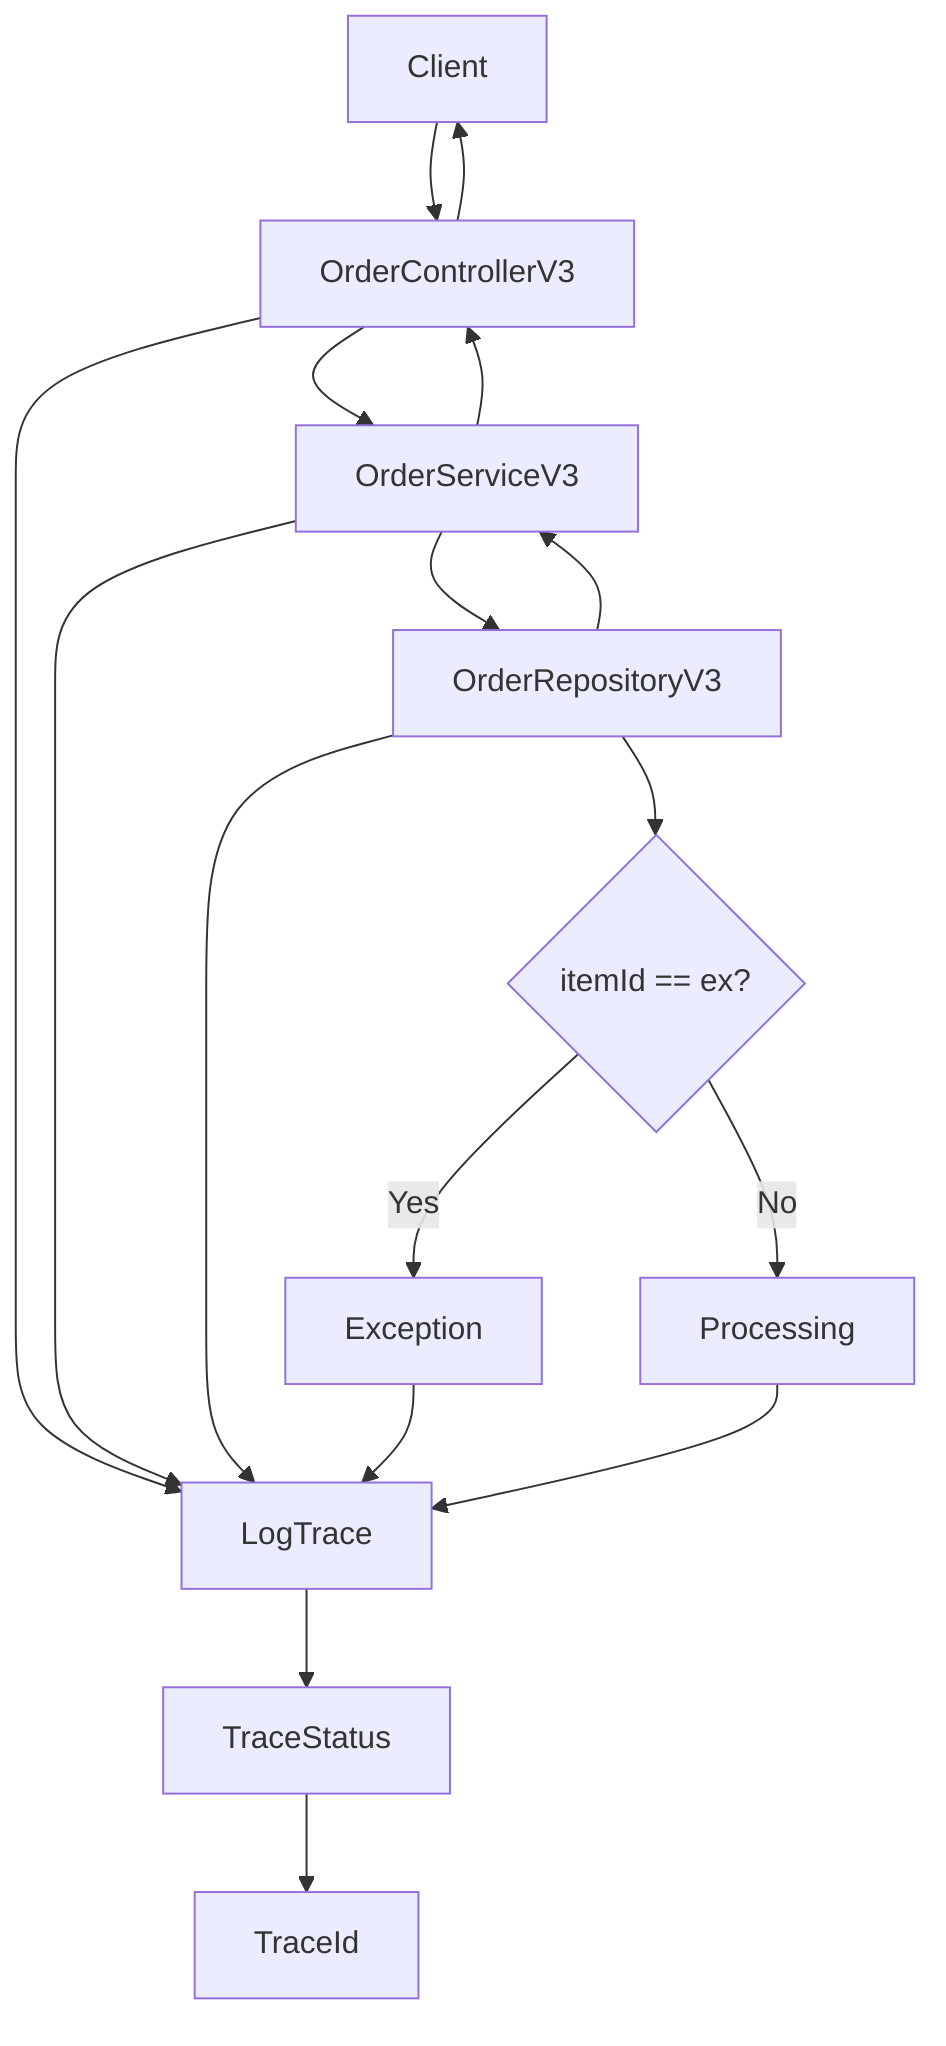 flowchart TD
    A[Client] --> B[OrderControllerV3]
    B --> C[LogTrace]
    B --> D[OrderServiceV3]
    D --> C
    D --> E[OrderRepositoryV3]
    E --> C
    
    C --> F[TraceStatus]
    F --> G[TraceId]
    
    E --> H{itemId == ex?}
    H -->|Yes| I[Exception]
    H -->|No| J[Processing]
    
    I --> C
    J --> C
    
    E --> D
    D --> B
    B --> A